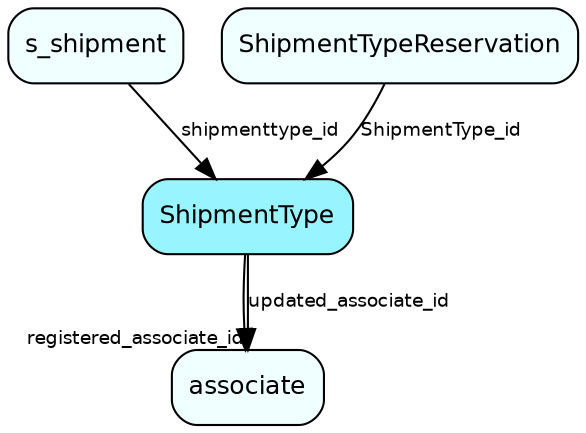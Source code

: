 digraph ShipmentType  {
node [shape = box style="rounded, filled" fontname = "Helvetica" fontsize = "12" ]
edge [fontname = "Helvetica" fontsize = "9"]

ShipmentType[fillcolor = "cadetblue1"]
associate[fillcolor = "azure1"]
s_shipment[fillcolor = "azure1"]
ShipmentTypeReservation[fillcolor = "azure1"]
ShipmentType -> associate [headlabel = "registered_associate_id"]
ShipmentType -> associate [label = "updated_associate_id"]
s_shipment -> ShipmentType [label = "shipmenttype_id"]
ShipmentTypeReservation -> ShipmentType [label = "ShipmentType_id"]
}
